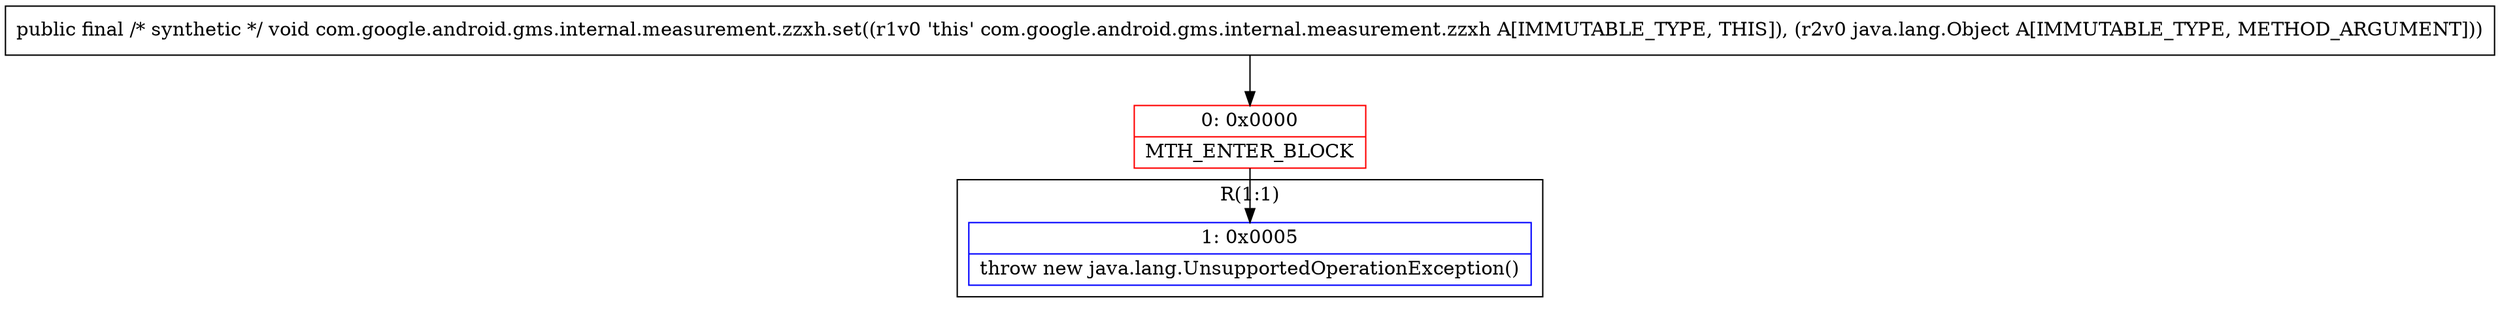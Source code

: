 digraph "CFG forcom.google.android.gms.internal.measurement.zzxh.set(Ljava\/lang\/Object;)V" {
subgraph cluster_Region_18751297 {
label = "R(1:1)";
node [shape=record,color=blue];
Node_1 [shape=record,label="{1\:\ 0x0005|throw new java.lang.UnsupportedOperationException()\l}"];
}
Node_0 [shape=record,color=red,label="{0\:\ 0x0000|MTH_ENTER_BLOCK\l}"];
MethodNode[shape=record,label="{public final \/* synthetic *\/ void com.google.android.gms.internal.measurement.zzxh.set((r1v0 'this' com.google.android.gms.internal.measurement.zzxh A[IMMUTABLE_TYPE, THIS]), (r2v0 java.lang.Object A[IMMUTABLE_TYPE, METHOD_ARGUMENT])) }"];
MethodNode -> Node_0;
Node_0 -> Node_1;
}


